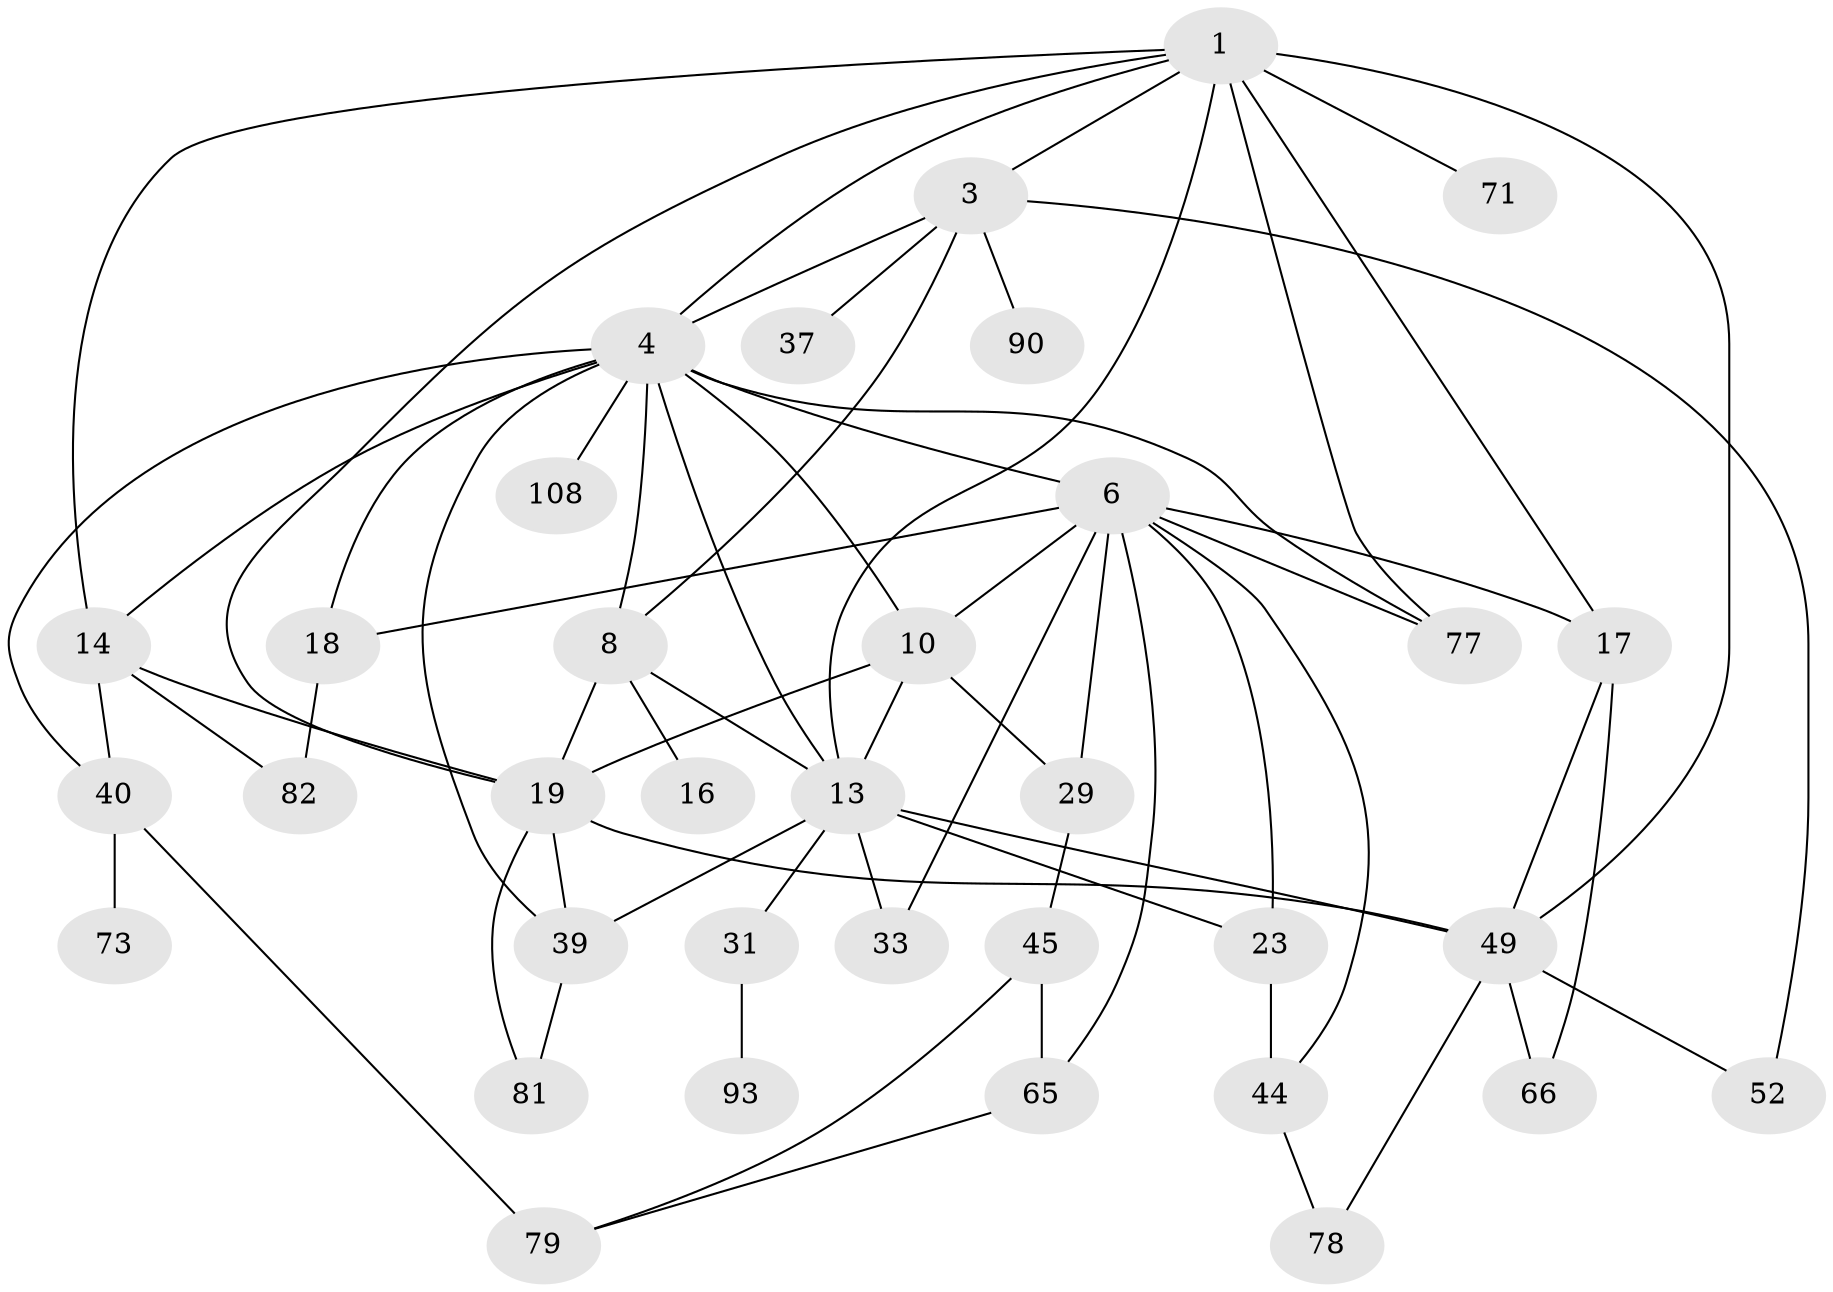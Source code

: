 // original degree distribution, {8: 0.01680672268907563, 4: 0.12605042016806722, 6: 0.05042016806722689, 2: 0.3025210084033613, 5: 0.05042016806722689, 1: 0.23529411764705882, 3: 0.21008403361344538, 7: 0.008403361344537815}
// Generated by graph-tools (version 1.1) at 2025/17/03/04/25 18:17:07]
// undirected, 35 vertices, 66 edges
graph export_dot {
graph [start="1"]
  node [color=gray90,style=filled];
  1 [super="+28+47+36+2+115"];
  3;
  4 [super="+7+5"];
  6 [super="+32+43+9+12"];
  8 [super="+68+26+42"];
  10 [super="+11"];
  13 [super="+20"];
  14 [super="+21"];
  16;
  17 [super="+63+103"];
  18 [super="+61+35"];
  19 [super="+22"];
  23 [super="+88+38"];
  29 [super="+97+46+75"];
  31 [super="+91+55"];
  33;
  37;
  39 [super="+48+94+112"];
  40 [super="+59+62"];
  44 [super="+56"];
  45 [super="+92"];
  49 [super="+110+69+51+60"];
  52 [super="+53+102"];
  65 [super="+104"];
  66 [super="+86"];
  71 [super="+100+74"];
  73;
  77 [super="+101"];
  78;
  79;
  81;
  82 [super="+95"];
  90;
  93;
  108;
  1 -- 17;
  1 -- 77;
  1 -- 49 [weight=2];
  1 -- 71;
  1 -- 14;
  1 -- 3;
  1 -- 19 [weight=2];
  1 -- 13 [weight=2];
  1 -- 4;
  3 -- 4;
  3 -- 37;
  3 -- 52;
  3 -- 90;
  3 -- 8;
  4 -- 6;
  4 -- 18;
  4 -- 10;
  4 -- 39;
  4 -- 8;
  4 -- 40;
  4 -- 108;
  4 -- 77;
  4 -- 14;
  4 -- 13;
  6 -- 33;
  6 -- 18;
  6 -- 10;
  6 -- 65;
  6 -- 17;
  6 -- 29;
  6 -- 23;
  6 -- 44;
  6 -- 77;
  8 -- 16;
  8 -- 19 [weight=2];
  8 -- 13;
  10 -- 29 [weight=2];
  10 -- 19;
  10 -- 13 [weight=2];
  13 -- 39;
  13 -- 49 [weight=2];
  13 -- 33;
  13 -- 23;
  13 -- 31;
  14 -- 82;
  14 -- 19;
  14 -- 40;
  17 -- 66;
  17 -- 49;
  18 -- 82;
  19 -- 81;
  19 -- 49;
  19 -- 39;
  23 -- 44 [weight=2];
  29 -- 45;
  31 -- 93;
  39 -- 81;
  40 -- 79 [weight=2];
  40 -- 73;
  44 -- 78;
  45 -- 65;
  45 -- 79;
  49 -- 52;
  49 -- 78;
  49 -- 66;
  65 -- 79;
}
